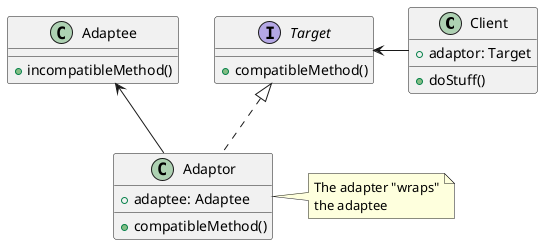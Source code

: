 @startuml
class Client{
    + adaptor: Target
    + doStuff()
}

interface Target{
    + compatibleMethod()
}

class Adaptor{
    + adaptee: Adaptee
    + compatibleMethod()
}

note right of Adaptor
    The adapter "wraps"
    the adaptee
end note

class Adaptee{
    + incompatibleMethod()
}

Client -left-> Target
Adaptor .up.|> Target
Adaptor -up-> Adaptee
@enduml
